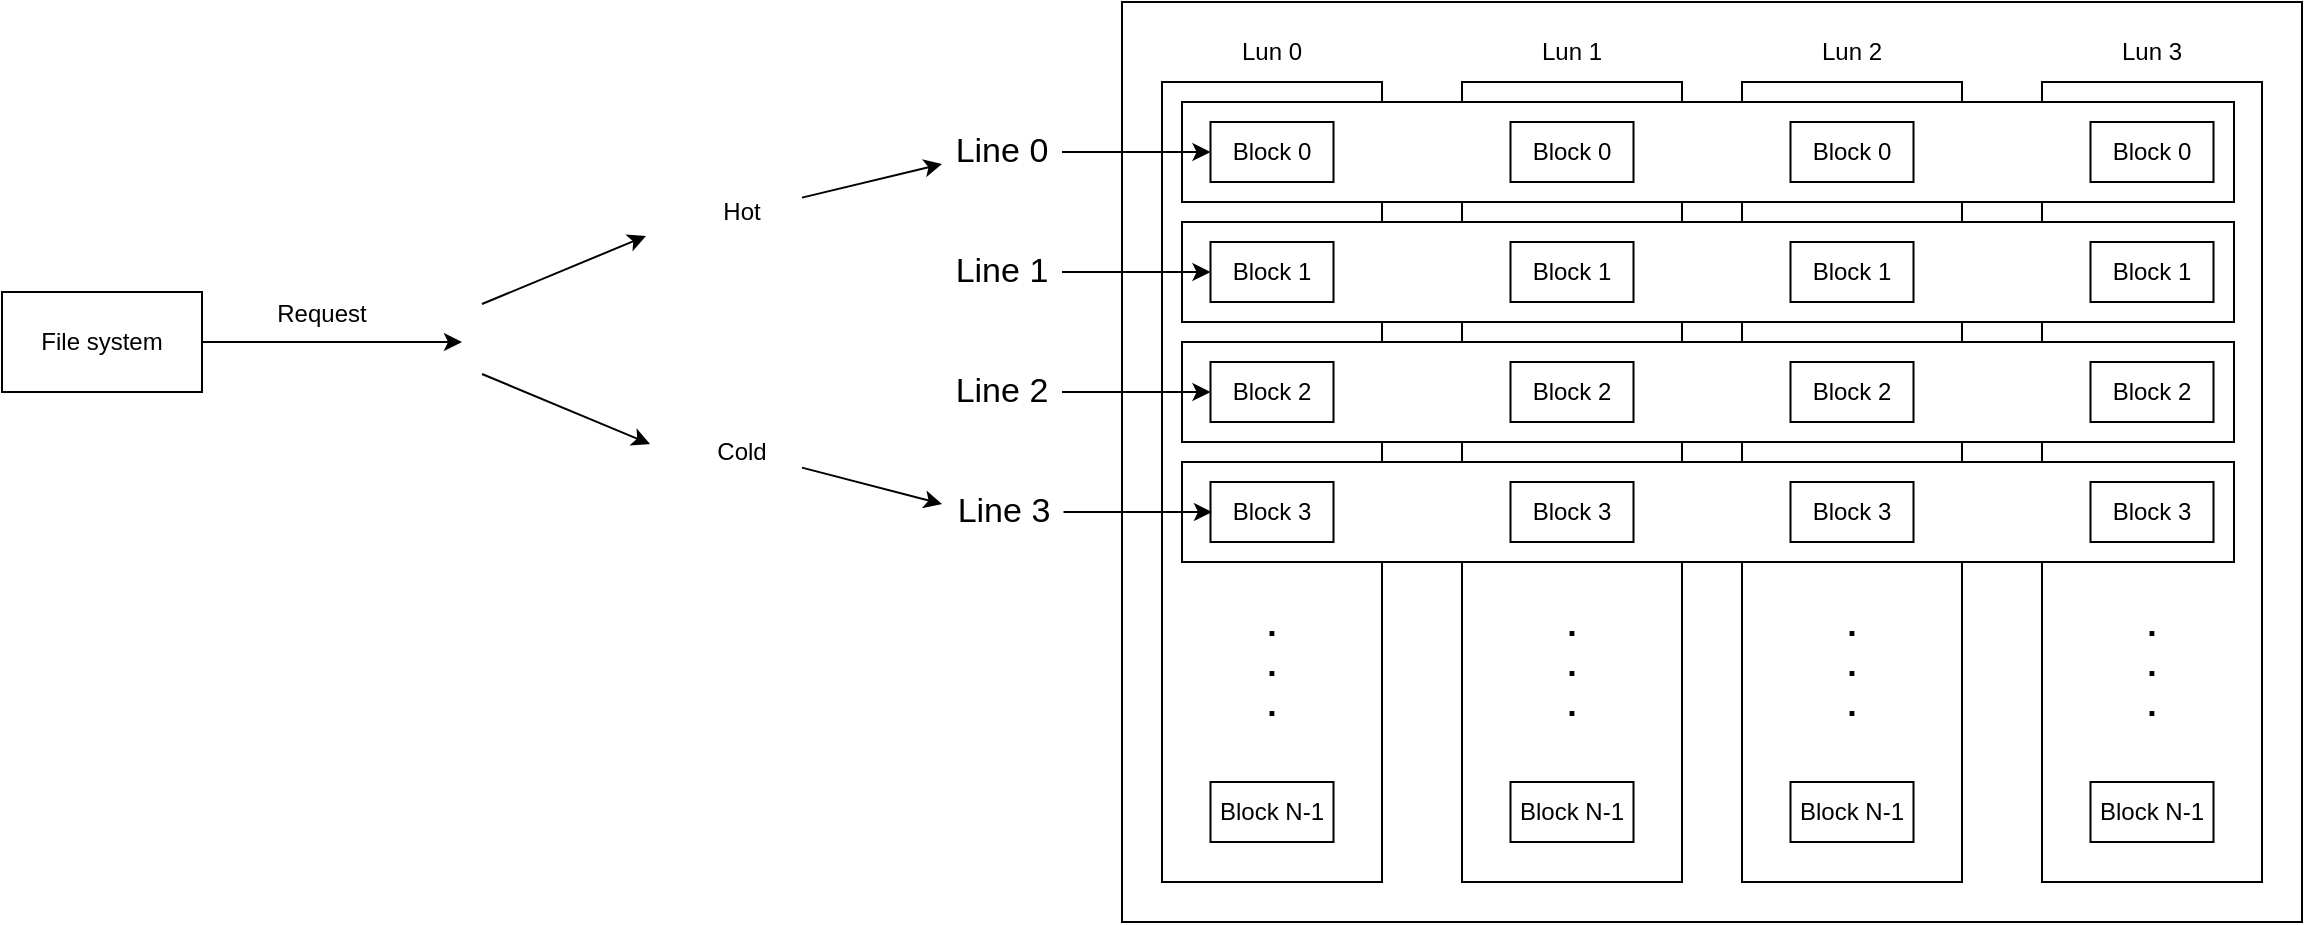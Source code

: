 <mxfile version="20.3.0" type="device"><diagram id="6xlmp0aPl81X3vrDSnJB" name="第1頁"><mxGraphModel dx="3231" dy="1225" grid="1" gridSize="10" guides="1" tooltips="1" connect="1" arrows="1" fold="1" page="1" pageScale="1" pageWidth="1169" pageHeight="827" math="0" shadow="0"><root><mxCell id="0"/><mxCell id="1" parent="0"/><mxCell id="GDFqVq4xuxc_2yirHEhU-1" value="" style="rounded=0;whiteSpace=wrap;html=1;" vertex="1" parent="1"><mxGeometry x="330" y="310" width="590" height="460" as="geometry"/></mxCell><mxCell id="GDFqVq4xuxc_2yirHEhU-2" value="&lt;b style=&quot;font-size: 17px;&quot;&gt;&lt;br&gt;&lt;br&gt;&lt;br&gt;&lt;br&gt;&lt;br&gt;&lt;br&gt;&lt;br&gt;&lt;br&gt;&lt;br&gt;.&lt;br&gt;.&lt;br&gt;.&lt;/b&gt;" style="rounded=0;whiteSpace=wrap;html=1;" vertex="1" parent="1"><mxGeometry x="350" y="350" width="110" height="400" as="geometry"/></mxCell><mxCell id="GDFqVq4xuxc_2yirHEhU-3" value="Lun 0" style="text;html=1;strokeColor=none;fillColor=none;align=center;verticalAlign=middle;whiteSpace=wrap;rounded=0;" vertex="1" parent="1"><mxGeometry x="375" y="320" width="60" height="30" as="geometry"/></mxCell><mxCell id="GDFqVq4xuxc_2yirHEhU-4" value="Block N-1" style="rounded=0;whiteSpace=wrap;html=1;" vertex="1" parent="1"><mxGeometry x="374.25" y="700" width="61.5" height="30" as="geometry"/></mxCell><mxCell id="GDFqVq4xuxc_2yirHEhU-5" value="&lt;b style=&quot;font-size: 17px;&quot;&gt;&lt;br&gt;&lt;br&gt;&lt;br&gt;&lt;br&gt;&lt;br&gt;&lt;br&gt;&lt;br&gt;&lt;br&gt;&lt;br&gt;.&lt;br&gt;.&lt;br&gt;.&lt;/b&gt;" style="rounded=0;whiteSpace=wrap;html=1;" vertex="1" parent="1"><mxGeometry x="500" y="350" width="110" height="400" as="geometry"/></mxCell><mxCell id="GDFqVq4xuxc_2yirHEhU-6" value="Lun 1" style="text;html=1;strokeColor=none;fillColor=none;align=center;verticalAlign=middle;whiteSpace=wrap;rounded=0;" vertex="1" parent="1"><mxGeometry x="525" y="320" width="60" height="30" as="geometry"/></mxCell><mxCell id="GDFqVq4xuxc_2yirHEhU-7" value="Block N-1" style="rounded=0;whiteSpace=wrap;html=1;" vertex="1" parent="1"><mxGeometry x="524.25" y="700" width="61.5" height="30" as="geometry"/></mxCell><mxCell id="GDFqVq4xuxc_2yirHEhU-8" value="&lt;b style=&quot;font-size: 17px;&quot;&gt;&lt;br&gt;&lt;br&gt;&lt;br&gt;&lt;br&gt;&lt;br&gt;&lt;br&gt;&lt;br&gt;&lt;br&gt;&lt;br&gt;.&lt;br&gt;.&lt;br&gt;.&lt;/b&gt;" style="rounded=0;whiteSpace=wrap;html=1;" vertex="1" parent="1"><mxGeometry x="640" y="350" width="110" height="400" as="geometry"/></mxCell><mxCell id="GDFqVq4xuxc_2yirHEhU-9" value="Lun 2" style="text;html=1;strokeColor=none;fillColor=none;align=center;verticalAlign=middle;whiteSpace=wrap;rounded=0;" vertex="1" parent="1"><mxGeometry x="665" y="320" width="60" height="30" as="geometry"/></mxCell><mxCell id="GDFqVq4xuxc_2yirHEhU-10" value="Block N-1" style="rounded=0;whiteSpace=wrap;html=1;" vertex="1" parent="1"><mxGeometry x="664.25" y="700" width="61.5" height="30" as="geometry"/></mxCell><mxCell id="GDFqVq4xuxc_2yirHEhU-11" value="&lt;b style=&quot;font-size: 17px;&quot;&gt;&lt;br&gt;&lt;br&gt;&lt;br&gt;&lt;br&gt;&lt;br&gt;&lt;br&gt;&lt;br&gt;&lt;br&gt;&lt;br&gt;.&lt;br&gt;.&lt;br&gt;.&lt;/b&gt;" style="rounded=0;whiteSpace=wrap;html=1;" vertex="1" parent="1"><mxGeometry x="790" y="350" width="110" height="400" as="geometry"/></mxCell><mxCell id="GDFqVq4xuxc_2yirHEhU-12" value="Lun 3" style="text;html=1;strokeColor=none;fillColor=none;align=center;verticalAlign=middle;whiteSpace=wrap;rounded=0;" vertex="1" parent="1"><mxGeometry x="815" y="320" width="60" height="30" as="geometry"/></mxCell><mxCell id="GDFqVq4xuxc_2yirHEhU-13" value="Block N-1" style="rounded=0;whiteSpace=wrap;html=1;" vertex="1" parent="1"><mxGeometry x="814.25" y="700" width="61.5" height="30" as="geometry"/></mxCell><mxCell id="GDFqVq4xuxc_2yirHEhU-14" value="" style="rounded=0;whiteSpace=wrap;html=1;fontSize=17;" vertex="1" parent="1"><mxGeometry x="360" y="360" width="526" height="50" as="geometry"/></mxCell><mxCell id="GDFqVq4xuxc_2yirHEhU-15" value="Block 0" style="rounded=0;whiteSpace=wrap;html=1;" vertex="1" parent="1"><mxGeometry x="814.25" y="370" width="61.5" height="30" as="geometry"/></mxCell><mxCell id="GDFqVq4xuxc_2yirHEhU-16" value="Block 0" style="rounded=0;whiteSpace=wrap;html=1;" vertex="1" parent="1"><mxGeometry x="374.25" y="370" width="61.5" height="30" as="geometry"/></mxCell><mxCell id="GDFqVq4xuxc_2yirHEhU-17" value="Block 0" style="rounded=0;whiteSpace=wrap;html=1;" vertex="1" parent="1"><mxGeometry x="524.25" y="370" width="61.5" height="30" as="geometry"/></mxCell><mxCell id="GDFqVq4xuxc_2yirHEhU-18" value="Block 0" style="rounded=0;whiteSpace=wrap;html=1;" vertex="1" parent="1"><mxGeometry x="664.25" y="370" width="61.5" height="30" as="geometry"/></mxCell><mxCell id="GDFqVq4xuxc_2yirHEhU-19" value="Line 0" style="text;html=1;strokeColor=none;fillColor=none;align=center;verticalAlign=middle;whiteSpace=wrap;rounded=0;fontSize=17;" vertex="1" parent="1"><mxGeometry x="240" y="370" width="60" height="30" as="geometry"/></mxCell><mxCell id="GDFqVq4xuxc_2yirHEhU-20" value="" style="endArrow=classic;html=1;rounded=0;fontSize=17;" edge="1" parent="1" source="GDFqVq4xuxc_2yirHEhU-19" target="GDFqVq4xuxc_2yirHEhU-16"><mxGeometry width="50" height="50" relative="1" as="geometry"><mxPoint x="640" y="370" as="sourcePoint"/><mxPoint x="690" y="320" as="targetPoint"/></mxGeometry></mxCell><mxCell id="GDFqVq4xuxc_2yirHEhU-21" value="" style="rounded=0;whiteSpace=wrap;html=1;fontSize=17;" vertex="1" parent="1"><mxGeometry x="360" y="420" width="526" height="50" as="geometry"/></mxCell><mxCell id="GDFqVq4xuxc_2yirHEhU-22" value="Block 1" style="rounded=0;whiteSpace=wrap;html=1;" vertex="1" parent="1"><mxGeometry x="374.25" y="430" width="61.5" height="30" as="geometry"/></mxCell><mxCell id="GDFqVq4xuxc_2yirHEhU-23" value="Block 1" style="rounded=0;whiteSpace=wrap;html=1;" vertex="1" parent="1"><mxGeometry x="524.25" y="430" width="61.5" height="30" as="geometry"/></mxCell><mxCell id="GDFqVq4xuxc_2yirHEhU-24" value="Block 1" style="rounded=0;whiteSpace=wrap;html=1;" vertex="1" parent="1"><mxGeometry x="664.25" y="430" width="61.5" height="30" as="geometry"/></mxCell><mxCell id="GDFqVq4xuxc_2yirHEhU-25" value="Block 1" style="rounded=0;whiteSpace=wrap;html=1;" vertex="1" parent="1"><mxGeometry x="814.25" y="430" width="61.5" height="30" as="geometry"/></mxCell><mxCell id="GDFqVq4xuxc_2yirHEhU-26" value="" style="rounded=0;whiteSpace=wrap;html=1;fontSize=17;" vertex="1" parent="1"><mxGeometry x="360" y="480" width="526" height="50" as="geometry"/></mxCell><mxCell id="GDFqVq4xuxc_2yirHEhU-27" value="Block 2" style="rounded=0;whiteSpace=wrap;html=1;" vertex="1" parent="1"><mxGeometry x="374.25" y="490" width="61.5" height="30" as="geometry"/></mxCell><mxCell id="GDFqVq4xuxc_2yirHEhU-28" value="Block 2" style="rounded=0;whiteSpace=wrap;html=1;" vertex="1" parent="1"><mxGeometry x="524.25" y="490" width="61.5" height="30" as="geometry"/></mxCell><mxCell id="GDFqVq4xuxc_2yirHEhU-29" value="Block 2" style="rounded=0;whiteSpace=wrap;html=1;" vertex="1" parent="1"><mxGeometry x="664.25" y="490" width="61.5" height="30" as="geometry"/></mxCell><mxCell id="GDFqVq4xuxc_2yirHEhU-30" value="Block 2" style="rounded=0;whiteSpace=wrap;html=1;" vertex="1" parent="1"><mxGeometry x="814.25" y="490" width="61.5" height="30" as="geometry"/></mxCell><mxCell id="GDFqVq4xuxc_2yirHEhU-31" value="" style="rounded=0;whiteSpace=wrap;html=1;fontSize=17;" vertex="1" parent="1"><mxGeometry x="360" y="540" width="526" height="50" as="geometry"/></mxCell><mxCell id="GDFqVq4xuxc_2yirHEhU-32" value="Block 3" style="rounded=0;whiteSpace=wrap;html=1;" vertex="1" parent="1"><mxGeometry x="374.25" y="550" width="61.5" height="30" as="geometry"/></mxCell><mxCell id="GDFqVq4xuxc_2yirHEhU-33" value="Block 3" style="rounded=0;whiteSpace=wrap;html=1;" vertex="1" parent="1"><mxGeometry x="524.25" y="550" width="61.5" height="30" as="geometry"/></mxCell><mxCell id="GDFqVq4xuxc_2yirHEhU-34" value="Block 3" style="rounded=0;whiteSpace=wrap;html=1;" vertex="1" parent="1"><mxGeometry x="664.25" y="550" width="61.5" height="30" as="geometry"/></mxCell><mxCell id="GDFqVq4xuxc_2yirHEhU-35" value="Block 3" style="rounded=0;whiteSpace=wrap;html=1;" vertex="1" parent="1"><mxGeometry x="814.25" y="550" width="61.5" height="30" as="geometry"/></mxCell><mxCell id="GDFqVq4xuxc_2yirHEhU-36" value="Line 1" style="text;html=1;strokeColor=none;fillColor=none;align=center;verticalAlign=middle;whiteSpace=wrap;rounded=0;fontSize=17;" vertex="1" parent="1"><mxGeometry x="240" y="430" width="60" height="30" as="geometry"/></mxCell><mxCell id="GDFqVq4xuxc_2yirHEhU-37" value="" style="endArrow=classic;html=1;rounded=0;fontSize=17;" edge="1" parent="1" source="GDFqVq4xuxc_2yirHEhU-36"><mxGeometry width="50" height="50" relative="1" as="geometry"><mxPoint x="640" y="430" as="sourcePoint"/><mxPoint x="374.25" y="445" as="targetPoint"/></mxGeometry></mxCell><mxCell id="GDFqVq4xuxc_2yirHEhU-38" value="Line 2" style="text;html=1;strokeColor=none;fillColor=none;align=center;verticalAlign=middle;whiteSpace=wrap;rounded=0;fontSize=17;" vertex="1" parent="1"><mxGeometry x="240" y="490" width="60" height="30" as="geometry"/></mxCell><mxCell id="GDFqVq4xuxc_2yirHEhU-39" value="" style="endArrow=classic;html=1;rounded=0;fontSize=17;" edge="1" parent="1" source="GDFqVq4xuxc_2yirHEhU-38"><mxGeometry width="50" height="50" relative="1" as="geometry"><mxPoint x="640" y="490" as="sourcePoint"/><mxPoint x="374.25" y="505" as="targetPoint"/></mxGeometry></mxCell><mxCell id="GDFqVq4xuxc_2yirHEhU-40" value="Line 3" style="text;html=1;strokeColor=none;fillColor=none;align=center;verticalAlign=middle;whiteSpace=wrap;rounded=0;fontSize=17;" vertex="1" parent="1"><mxGeometry x="240.75" y="550" width="60" height="30" as="geometry"/></mxCell><mxCell id="GDFqVq4xuxc_2yirHEhU-41" value="" style="endArrow=classic;html=1;rounded=0;fontSize=17;" edge="1" parent="1" source="GDFqVq4xuxc_2yirHEhU-40"><mxGeometry width="50" height="50" relative="1" as="geometry"><mxPoint x="640.75" y="550" as="sourcePoint"/><mxPoint x="375" y="565" as="targetPoint"/></mxGeometry></mxCell><mxCell id="GDFqVq4xuxc_2yirHEhU-43" value="File system" style="rounded=0;whiteSpace=wrap;html=1;" vertex="1" parent="1"><mxGeometry x="-230" y="455" width="100" height="50" as="geometry"/></mxCell><mxCell id="GDFqVq4xuxc_2yirHEhU-44" value="" style="endArrow=classic;html=1;rounded=0;" edge="1" parent="1"><mxGeometry width="50" height="50" relative="1" as="geometry"><mxPoint x="10" y="496" as="sourcePoint"/><mxPoint x="94" y="531" as="targetPoint"/></mxGeometry></mxCell><mxCell id="GDFqVq4xuxc_2yirHEhU-45" value="" style="endArrow=classic;html=1;rounded=0;exitX=1;exitY=0.5;exitDx=0;exitDy=0;" edge="1" parent="1" source="GDFqVq4xuxc_2yirHEhU-43"><mxGeometry width="50" height="50" relative="1" as="geometry"><mxPoint x="50" y="475" as="sourcePoint"/><mxPoint y="480" as="targetPoint"/></mxGeometry></mxCell><mxCell id="GDFqVq4xuxc_2yirHEhU-46" value="Request" style="text;html=1;strokeColor=none;fillColor=none;align=center;verticalAlign=middle;whiteSpace=wrap;rounded=0;" vertex="1" parent="1"><mxGeometry x="-100" y="451" width="60" height="30" as="geometry"/></mxCell><mxCell id="GDFqVq4xuxc_2yirHEhU-47" value="Cold" style="text;html=1;strokeColor=none;fillColor=none;align=center;verticalAlign=middle;whiteSpace=wrap;rounded=0;" vertex="1" parent="1"><mxGeometry x="110" y="520" width="60" height="30" as="geometry"/></mxCell><mxCell id="GDFqVq4xuxc_2yirHEhU-48" value="Hot" style="text;html=1;strokeColor=none;fillColor=none;align=center;verticalAlign=middle;whiteSpace=wrap;rounded=0;" vertex="1" parent="1"><mxGeometry x="110" y="400" width="60" height="30" as="geometry"/></mxCell><mxCell id="GDFqVq4xuxc_2yirHEhU-49" value="" style="endArrow=classic;html=1;rounded=0;" edge="1" parent="1"><mxGeometry width="50" height="50" relative="1" as="geometry"><mxPoint x="10" y="461" as="sourcePoint"/><mxPoint x="92" y="427" as="targetPoint"/></mxGeometry></mxCell><mxCell id="GDFqVq4xuxc_2yirHEhU-51" value="" style="endArrow=classic;html=1;rounded=0;entryX=0;entryY=0.5;entryDx=0;entryDy=0;" edge="1" parent="1" source="GDFqVq4xuxc_2yirHEhU-47"><mxGeometry width="50" height="50" relative="1" as="geometry"><mxPoint x="160" y="540" as="sourcePoint"/><mxPoint x="240" y="561" as="targetPoint"/></mxGeometry></mxCell><mxCell id="GDFqVq4xuxc_2yirHEhU-53" value="" style="endArrow=classic;html=1;rounded=0;entryX=0;entryY=0.5;entryDx=0;entryDy=0;" edge="1" parent="1" source="GDFqVq4xuxc_2yirHEhU-48"><mxGeometry width="50" height="50" relative="1" as="geometry"><mxPoint x="125" y="401" as="sourcePoint"/><mxPoint x="240" y="391" as="targetPoint"/></mxGeometry></mxCell></root></mxGraphModel></diagram></mxfile>